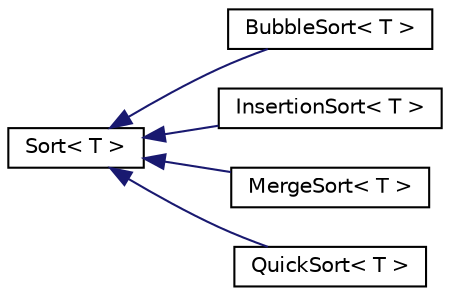 digraph "Graphical Class Hierarchy"
{
  edge [fontname="Helvetica",fontsize="10",labelfontname="Helvetica",labelfontsize="10"];
  node [fontname="Helvetica",fontsize="10",shape=record];
  rankdir="LR";
  Node0 [label="Sort\< T \>",height=0.2,width=0.4,color="black", fillcolor="white", style="filled",URL="$classSort.html",tooltip="Functional interface for sort arrays. "];
  Node0 -> Node1 [dir="back",color="midnightblue",fontsize="10",style="solid",fontname="Helvetica"];
  Node1 [label="BubbleSort\< T \>",height=0.2,width=0.4,color="black", fillcolor="white", style="filled",URL="$classBubbleSort.html",tooltip="Class implements Sort interface. It sort arrays by Bubble sort. "];
  Node0 -> Node2 [dir="back",color="midnightblue",fontsize="10",style="solid",fontname="Helvetica"];
  Node2 [label="InsertionSort\< T \>",height=0.2,width=0.4,color="black", fillcolor="white", style="filled",URL="$classInsertionSort.html",tooltip="Class implements Sort interface. It sort array by Insertion sort. "];
  Node0 -> Node3 [dir="back",color="midnightblue",fontsize="10",style="solid",fontname="Helvetica"];
  Node3 [label="MergeSort\< T \>",height=0.2,width=0.4,color="black", fillcolor="white", style="filled",URL="$classMergeSort.html",tooltip="Class implements Sort interface. It sort array by Marge sort. "];
  Node0 -> Node4 [dir="back",color="midnightblue",fontsize="10",style="solid",fontname="Helvetica"];
  Node4 [label="QuickSort\< T \>",height=0.2,width=0.4,color="black", fillcolor="white", style="filled",URL="$classQuickSort.html",tooltip="Class implements Sort interface. It sort array by Quick sort. "];
}
